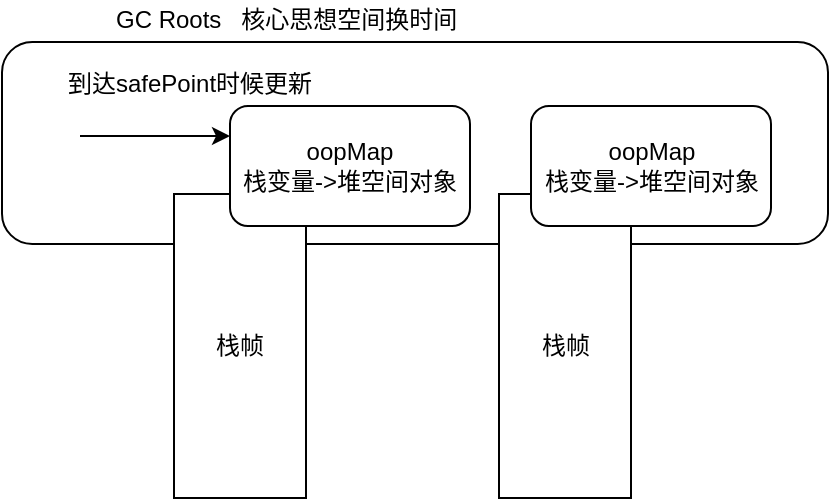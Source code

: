 <mxfile version="12.1.8" type="github" pages="1">
  <diagram id="uakVdeDMaknO-sdMOJrC" name="Page-1">
    <mxGraphModel dx="1487" dy="593" grid="0" gridSize="10" guides="1" tooltips="1" connect="1" arrows="1" fold="1" page="0" pageScale="1" pageWidth="827" pageHeight="1169" math="0" shadow="0">
      <root>
        <mxCell id="0"/>
        <mxCell id="1" parent="0"/>
        <mxCell id="Uq3KH3kaq2MuA7tBNWyy-7" value="" style="rounded=1;whiteSpace=wrap;html=1;" vertex="1" parent="1">
          <mxGeometry x="-224" y="48" width="413" height="101" as="geometry"/>
        </mxCell>
        <mxCell id="Uq3KH3kaq2MuA7tBNWyy-9" value="栈帧" style="rounded=0;whiteSpace=wrap;html=1;" vertex="1" parent="1">
          <mxGeometry x="24.5" y="124" width="66" height="152" as="geometry"/>
        </mxCell>
        <mxCell id="Uq3KH3kaq2MuA7tBNWyy-1" value="栈帧" style="rounded=0;whiteSpace=wrap;html=1;" vertex="1" parent="1">
          <mxGeometry x="-138" y="124" width="66" height="152" as="geometry"/>
        </mxCell>
        <mxCell id="Uq3KH3kaq2MuA7tBNWyy-2" value="oopMap&lt;br&gt;栈变量-&amp;gt;堆空间对象" style="rounded=1;whiteSpace=wrap;html=1;" vertex="1" parent="1">
          <mxGeometry x="-110" y="80" width="120" height="60" as="geometry"/>
        </mxCell>
        <mxCell id="Uq3KH3kaq2MuA7tBNWyy-4" value="" style="endArrow=classic;html=1;" edge="1" parent="1">
          <mxGeometry width="50" height="50" relative="1" as="geometry">
            <mxPoint x="-185" y="95" as="sourcePoint"/>
            <mxPoint x="-110" y="95" as="targetPoint"/>
          </mxGeometry>
        </mxCell>
        <mxCell id="Uq3KH3kaq2MuA7tBNWyy-6" value="到达safePoint时候更新" style="text;html=1;resizable=0;points=[];autosize=1;align=left;verticalAlign=top;spacingTop=-4;" vertex="1" parent="1">
          <mxGeometry x="-193" y="59" width="132" height="14" as="geometry"/>
        </mxCell>
        <mxCell id="Uq3KH3kaq2MuA7tBNWyy-8" value="oopMap&lt;br&gt;栈变量-&amp;gt;堆空间对象" style="rounded=1;whiteSpace=wrap;html=1;" vertex="1" parent="1">
          <mxGeometry x="40.5" y="80" width="120" height="60" as="geometry"/>
        </mxCell>
        <mxCell id="Uq3KH3kaq2MuA7tBNWyy-10" value="GC Roots&amp;nbsp; &amp;nbsp;核心思想空间换时间" style="text;html=1;resizable=0;points=[];autosize=1;align=left;verticalAlign=top;spacingTop=-4;" vertex="1" parent="1">
          <mxGeometry x="-169.5" y="27" width="181" height="14" as="geometry"/>
        </mxCell>
      </root>
    </mxGraphModel>
  </diagram>
</mxfile>
